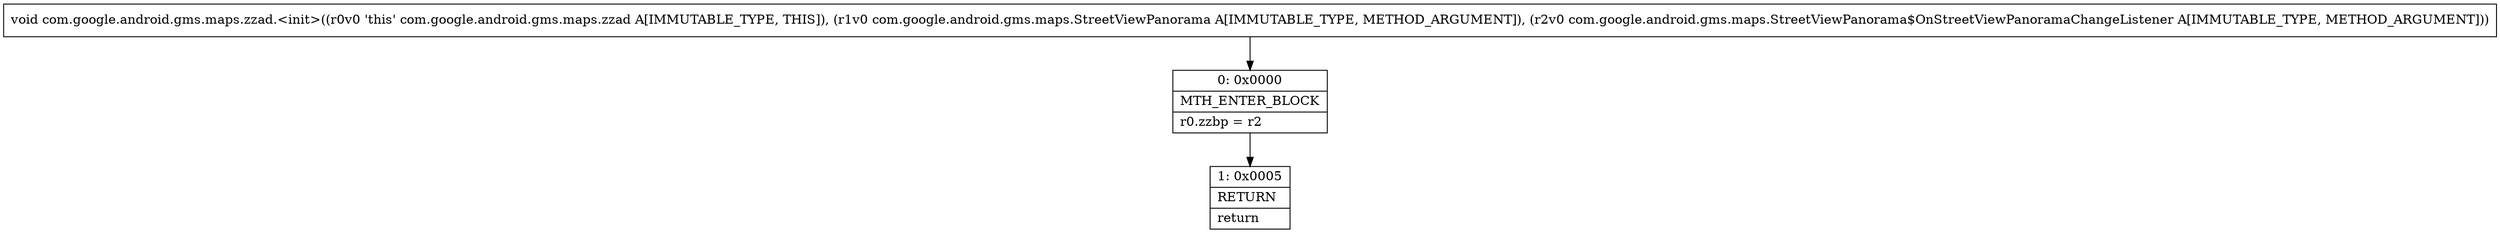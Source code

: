 digraph "CFG forcom.google.android.gms.maps.zzad.\<init\>(Lcom\/google\/android\/gms\/maps\/StreetViewPanorama;Lcom\/google\/android\/gms\/maps\/StreetViewPanorama$OnStreetViewPanoramaChangeListener;)V" {
Node_0 [shape=record,label="{0\:\ 0x0000|MTH_ENTER_BLOCK\l|r0.zzbp = r2\l}"];
Node_1 [shape=record,label="{1\:\ 0x0005|RETURN\l|return\l}"];
MethodNode[shape=record,label="{void com.google.android.gms.maps.zzad.\<init\>((r0v0 'this' com.google.android.gms.maps.zzad A[IMMUTABLE_TYPE, THIS]), (r1v0 com.google.android.gms.maps.StreetViewPanorama A[IMMUTABLE_TYPE, METHOD_ARGUMENT]), (r2v0 com.google.android.gms.maps.StreetViewPanorama$OnStreetViewPanoramaChangeListener A[IMMUTABLE_TYPE, METHOD_ARGUMENT])) }"];
MethodNode -> Node_0;
Node_0 -> Node_1;
}

